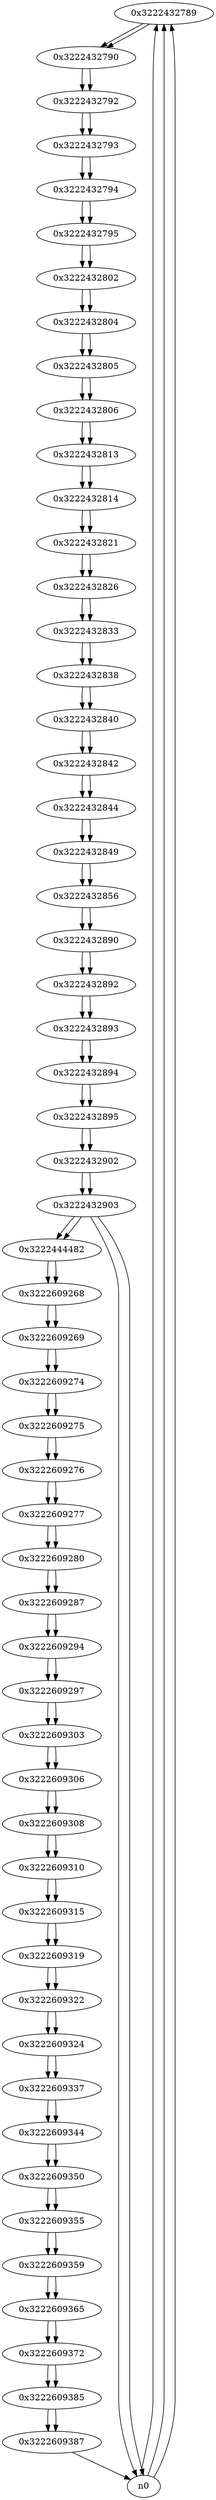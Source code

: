 digraph G{
/* nodes */
  n1 [label="0x3222432789"]
  n2 [label="0x3222432790"]
  n3 [label="0x3222432792"]
  n4 [label="0x3222432793"]
  n5 [label="0x3222432794"]
  n6 [label="0x3222432795"]
  n7 [label="0x3222432802"]
  n8 [label="0x3222432804"]
  n9 [label="0x3222432805"]
  n10 [label="0x3222432806"]
  n11 [label="0x3222432813"]
  n12 [label="0x3222432814"]
  n13 [label="0x3222432821"]
  n14 [label="0x3222432826"]
  n15 [label="0x3222432833"]
  n16 [label="0x3222432838"]
  n17 [label="0x3222432840"]
  n18 [label="0x3222432842"]
  n19 [label="0x3222432844"]
  n20 [label="0x3222432849"]
  n21 [label="0x3222432856"]
  n22 [label="0x3222432890"]
  n23 [label="0x3222432892"]
  n24 [label="0x3222432893"]
  n25 [label="0x3222432894"]
  n26 [label="0x3222432895"]
  n27 [label="0x3222432902"]
  n28 [label="0x3222432903"]
  n29 [label="0x3222444482"]
  n30 [label="0x3222609268"]
  n31 [label="0x3222609269"]
  n32 [label="0x3222609274"]
  n33 [label="0x3222609275"]
  n34 [label="0x3222609276"]
  n35 [label="0x3222609277"]
  n36 [label="0x3222609280"]
  n37 [label="0x3222609287"]
  n38 [label="0x3222609294"]
  n39 [label="0x3222609297"]
  n40 [label="0x3222609303"]
  n41 [label="0x3222609306"]
  n42 [label="0x3222609308"]
  n43 [label="0x3222609310"]
  n44 [label="0x3222609315"]
  n45 [label="0x3222609319"]
  n46 [label="0x3222609322"]
  n47 [label="0x3222609324"]
  n48 [label="0x3222609337"]
  n49 [label="0x3222609344"]
  n50 [label="0x3222609350"]
  n51 [label="0x3222609355"]
  n52 [label="0x3222609359"]
  n53 [label="0x3222609365"]
  n54 [label="0x3222609372"]
  n55 [label="0x3222609385"]
  n56 [label="0x3222609387"]
/* edges */
n1 -> n2;
n0 -> n1;
n0 -> n1;
n0 -> n1;
n2 -> n3;
n1 -> n2;
n3 -> n4;
n2 -> n3;
n4 -> n5;
n3 -> n4;
n5 -> n6;
n4 -> n5;
n6 -> n7;
n5 -> n6;
n7 -> n8;
n6 -> n7;
n8 -> n9;
n7 -> n8;
n9 -> n10;
n8 -> n9;
n10 -> n11;
n9 -> n10;
n11 -> n12;
n10 -> n11;
n12 -> n13;
n11 -> n12;
n13 -> n14;
n12 -> n13;
n14 -> n15;
n13 -> n14;
n15 -> n16;
n14 -> n15;
n16 -> n17;
n15 -> n16;
n17 -> n18;
n16 -> n17;
n18 -> n19;
n17 -> n18;
n19 -> n20;
n18 -> n19;
n20 -> n21;
n19 -> n20;
n21 -> n22;
n20 -> n21;
n22 -> n23;
n21 -> n22;
n23 -> n24;
n22 -> n23;
n24 -> n25;
n23 -> n24;
n25 -> n26;
n24 -> n25;
n26 -> n27;
n25 -> n26;
n27 -> n28;
n26 -> n27;
n28 -> n29;
n28 -> n0;
n28 -> n0;
n27 -> n28;
n29 -> n30;
n28 -> n29;
n30 -> n31;
n29 -> n30;
n31 -> n32;
n30 -> n31;
n32 -> n33;
n31 -> n32;
n33 -> n34;
n32 -> n33;
n34 -> n35;
n33 -> n34;
n35 -> n36;
n34 -> n35;
n36 -> n37;
n35 -> n36;
n37 -> n38;
n36 -> n37;
n38 -> n39;
n37 -> n38;
n39 -> n40;
n38 -> n39;
n40 -> n41;
n39 -> n40;
n41 -> n42;
n40 -> n41;
n42 -> n43;
n41 -> n42;
n43 -> n44;
n42 -> n43;
n44 -> n45;
n43 -> n44;
n45 -> n46;
n44 -> n45;
n46 -> n47;
n45 -> n46;
n47 -> n48;
n46 -> n47;
n48 -> n49;
n47 -> n48;
n49 -> n50;
n48 -> n49;
n50 -> n51;
n49 -> n50;
n51 -> n52;
n50 -> n51;
n52 -> n53;
n51 -> n52;
n53 -> n54;
n52 -> n53;
n54 -> n55;
n53 -> n54;
n55 -> n56;
n54 -> n55;
n56 -> n0;
n55 -> n56;
}
